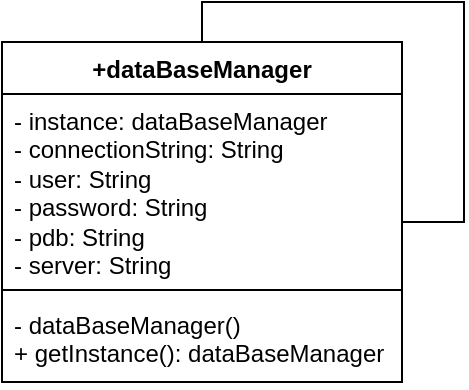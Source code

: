<mxfile version="25.0.2">
  <diagram name="Page-1" id="dxuZY6_bxfcSc1kgV8wg">
    <mxGraphModel dx="780" dy="504" grid="1" gridSize="10" guides="1" tooltips="1" connect="1" arrows="1" fold="1" page="1" pageScale="1" pageWidth="570" pageHeight="940" math="0" shadow="0">
      <root>
        <mxCell id="0" />
        <mxCell id="1" parent="0" />
        <mxCell id="WGcOcob6oadAO5Du1QkO-1" value="+dataBaseManager" style="swimlane;fontStyle=1;align=center;verticalAlign=top;childLayout=stackLayout;horizontal=1;startSize=26;horizontalStack=0;resizeParent=1;resizeParentMax=0;resizeLast=0;collapsible=1;marginBottom=0;whiteSpace=wrap;html=1;" parent="1" vertex="1">
          <mxGeometry x="220" y="90" width="200" height="170" as="geometry" />
        </mxCell>
        <mxCell id="WGcOcob6oadAO5Du1QkO-2" value="- instance: dataBaseManager&lt;div&gt;- connectionString: String&lt;/div&gt;&lt;div&gt;- user: String&lt;/div&gt;&lt;div&gt;- password: String&lt;/div&gt;&lt;div&gt;- pdb: String&lt;/div&gt;&lt;div&gt;- server: String&lt;/div&gt;" style="text;strokeColor=none;fillColor=none;align=left;verticalAlign=top;spacingLeft=4;spacingRight=4;overflow=hidden;rotatable=0;points=[[0,0.5],[1,0.5]];portConstraint=eastwest;whiteSpace=wrap;html=1;" parent="WGcOcob6oadAO5Du1QkO-1" vertex="1">
          <mxGeometry y="26" width="200" height="94" as="geometry" />
        </mxCell>
        <mxCell id="WGcOcob6oadAO5Du1QkO-3" value="" style="line;strokeWidth=1;fillColor=none;align=left;verticalAlign=middle;spacingTop=-1;spacingLeft=3;spacingRight=3;rotatable=0;labelPosition=right;points=[];portConstraint=eastwest;strokeColor=inherit;" parent="WGcOcob6oadAO5Du1QkO-1" vertex="1">
          <mxGeometry y="120" width="200" height="8" as="geometry" />
        </mxCell>
        <mxCell id="WGcOcob6oadAO5Du1QkO-4" value="&lt;div&gt;- dataBaseManager()&lt;/div&gt;&lt;div&gt;&lt;span style=&quot;background-color: initial;&quot;&gt;+ getInstance(): dataBaseManager&lt;/span&gt;&lt;/div&gt;" style="text;strokeColor=none;fillColor=none;align=left;verticalAlign=top;spacingLeft=4;spacingRight=4;overflow=hidden;rotatable=0;points=[[0,0.5],[1,0.5]];portConstraint=eastwest;whiteSpace=wrap;html=1;" parent="WGcOcob6oadAO5Du1QkO-1" vertex="1">
          <mxGeometry y="128" width="200" height="42" as="geometry" />
        </mxCell>
        <mxCell id="WGcOcob6oadAO5Du1QkO-7" style="edgeStyle=orthogonalEdgeStyle;rounded=0;orthogonalLoop=1;jettySize=auto;html=1;entryX=0.5;entryY=0;entryDx=0;entryDy=0;endArrow=none;endFill=0;" parent="WGcOcob6oadAO5Du1QkO-1" source="WGcOcob6oadAO5Du1QkO-2" target="WGcOcob6oadAO5Du1QkO-1" edge="1">
          <mxGeometry relative="1" as="geometry">
            <mxPoint x="180.81" y="73" as="sourcePoint" />
            <mxPoint x="100.01" y="-2.21" as="targetPoint" />
            <Array as="points">
              <mxPoint x="231" y="90" />
              <mxPoint x="231" y="-20" />
              <mxPoint x="100" y="-20" />
            </Array>
          </mxGeometry>
        </mxCell>
      </root>
    </mxGraphModel>
  </diagram>
</mxfile>
